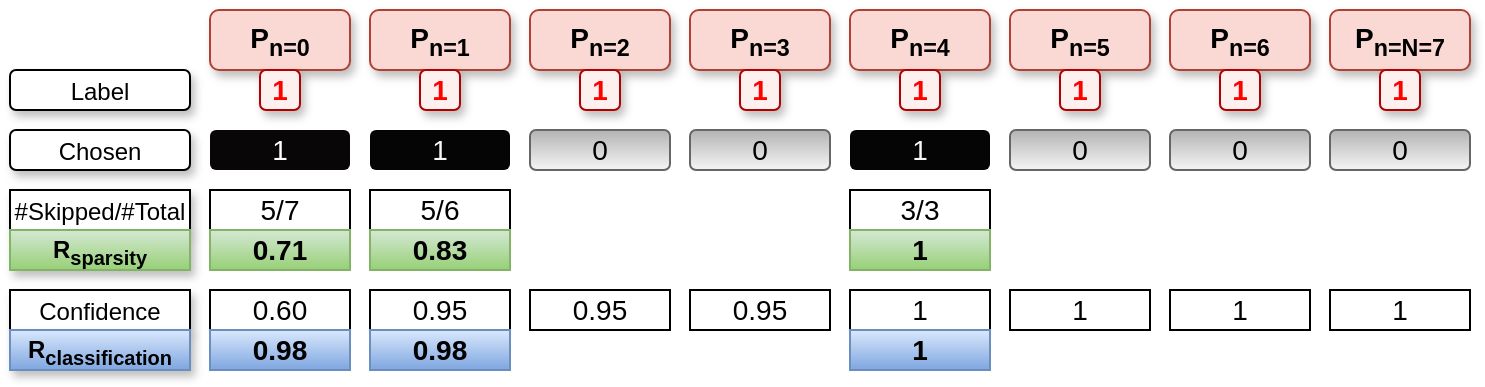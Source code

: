 <mxfile version="12.6.5" type="device"><diagram id="XeFRQzrSgNWgV1rw7Th0" name="Page-1"><mxGraphModel dx="1034" dy="912" grid="1" gridSize="10" guides="1" tooltips="1" connect="1" arrows="1" fold="1" page="1" pageScale="1" pageWidth="850" pageHeight="1100" math="0" shadow="0"><root><mxCell id="0"/><mxCell id="1" parent="0"/><mxCell id="bH2fDCCWMVYJde72GMnV-1" value="P&lt;sub&gt;n=0&lt;/sub&gt;" style="rounded=1;whiteSpace=wrap;html=1;fillColor=#fad9d5;strokeColor=#ae4132;fontStyle=1;fontSize=14;shadow=1;" parent="1" vertex="1"><mxGeometry x="110" y="200" width="70" height="30" as="geometry"/></mxCell><mxCell id="bH2fDCCWMVYJde72GMnV-2" value="P&lt;sub&gt;n=1&lt;/sub&gt;" style="rounded=1;whiteSpace=wrap;html=1;fillColor=#fad9d5;strokeColor=#ae4132;fontSize=14;fontStyle=1;shadow=1;" parent="1" vertex="1"><mxGeometry x="190" y="200" width="70" height="30" as="geometry"/></mxCell><mxCell id="bH2fDCCWMVYJde72GMnV-3" value="P&lt;sub&gt;n=2&lt;/sub&gt;" style="rounded=1;whiteSpace=wrap;html=1;fillColor=#fad9d5;strokeColor=#ae4132;fontSize=14;fontStyle=1;shadow=1;" parent="1" vertex="1"><mxGeometry x="270" y="200" width="70" height="30" as="geometry"/></mxCell><mxCell id="bH2fDCCWMVYJde72GMnV-4" value="P&lt;sub&gt;n=3&lt;/sub&gt;" style="rounded=1;whiteSpace=wrap;html=1;fillColor=#fad9d5;strokeColor=#ae4132;fontSize=14;fontStyle=1;shadow=1;" parent="1" vertex="1"><mxGeometry x="350" y="200" width="70" height="30" as="geometry"/></mxCell><mxCell id="bH2fDCCWMVYJde72GMnV-5" value="P&lt;sub&gt;n=4&lt;/sub&gt;" style="rounded=1;whiteSpace=wrap;html=1;fillColor=#fad9d5;strokeColor=#ae4132;fontSize=14;fontStyle=1;shadow=1;" parent="1" vertex="1"><mxGeometry x="430" y="200" width="70" height="30" as="geometry"/></mxCell><mxCell id="bH2fDCCWMVYJde72GMnV-6" value="P&lt;sub&gt;n=5&lt;/sub&gt;" style="rounded=1;whiteSpace=wrap;html=1;fillColor=#fad9d5;strokeColor=#ae4132;fontSize=14;fontStyle=1;shadow=1;" parent="1" vertex="1"><mxGeometry x="510" y="200" width="70" height="30" as="geometry"/></mxCell><mxCell id="bH2fDCCWMVYJde72GMnV-7" value="P&lt;sub&gt;n=6&lt;/sub&gt;" style="rounded=1;whiteSpace=wrap;html=1;fillColor=#fad9d5;strokeColor=#ae4132;fontSize=14;fontStyle=1;shadow=1;" parent="1" vertex="1"><mxGeometry x="590" y="200" width="70" height="30" as="geometry"/></mxCell><mxCell id="bH2fDCCWMVYJde72GMnV-8" value="P&lt;sub&gt;n=N=7&lt;/sub&gt;" style="rounded=1;whiteSpace=wrap;html=1;fillColor=#fad9d5;strokeColor=#ae4132;fontSize=14;fontStyle=1;shadow=1;" parent="1" vertex="1"><mxGeometry x="670" y="200" width="70" height="30" as="geometry"/></mxCell><mxCell id="bH2fDCCWMVYJde72GMnV-209" value="1" style="rounded=1;whiteSpace=wrap;html=1;fontSize=14;gradientColor=none;fillColor=#080606;strokeColor=none;fontColor=#FFFFFF;" parent="1" vertex="1"><mxGeometry x="110" y="260" width="70" height="20" as="geometry"/></mxCell><mxCell id="bH2fDCCWMVYJde72GMnV-211" value="0.60" style="rounded=0;whiteSpace=wrap;html=1;fontSize=14;" parent="1" vertex="1"><mxGeometry x="110" y="340" width="70" height="20" as="geometry"/></mxCell><mxCell id="bH2fDCCWMVYJde72GMnV-212" value="&lt;b&gt;0.98&lt;/b&gt;" style="rounded=0;whiteSpace=wrap;html=1;fontSize=14;fillColor=#dae8fc;strokeColor=#6c8ebf;gradientColor=#7ea6e0;" parent="1" vertex="1"><mxGeometry x="110" y="360" width="70" height="20" as="geometry"/></mxCell><mxCell id="bH2fDCCWMVYJde72GMnV-213" value="5/7" style="rounded=0;whiteSpace=wrap;html=1;fontSize=14;shadow=0;comic=0;glass=0;" parent="1" vertex="1"><mxGeometry x="110" y="290" width="70" height="20" as="geometry"/></mxCell><mxCell id="bH2fDCCWMVYJde72GMnV-214" value="&lt;b&gt;0.71&lt;/b&gt;" style="rounded=0;whiteSpace=wrap;html=1;fontSize=14;gradientColor=#97d077;fillColor=#d5e8d4;strokeColor=#82b366;gradientDirection=south;shadow=0;comic=0;glass=0;" parent="1" vertex="1"><mxGeometry x="110" y="310" width="70" height="20" as="geometry"/></mxCell><mxCell id="bH2fDCCWMVYJde72GMnV-215" value="&lt;font style=&quot;font-size: 12px&quot;&gt;Chosen&lt;/font&gt;" style="rounded=1;whiteSpace=wrap;html=1;fontSize=14;shadow=1;" parent="1" vertex="1"><mxGeometry x="10" y="260" width="90" height="20" as="geometry"/></mxCell><mxCell id="bH2fDCCWMVYJde72GMnV-217" value="&lt;font style=&quot;font-size: 12px&quot;&gt;Confidence&lt;/font&gt;" style="rounded=0;whiteSpace=wrap;html=1;fontSize=14;shadow=1;" parent="1" vertex="1"><mxGeometry x="10" y="340" width="90" height="20" as="geometry"/></mxCell><mxCell id="bH2fDCCWMVYJde72GMnV-218" value="&lt;b&gt;&lt;font style=&quot;font-size: 12px&quot;&gt;R&lt;sub&gt;classification&lt;/sub&gt;&lt;/font&gt;&lt;/b&gt;" style="rounded=0;whiteSpace=wrap;html=1;fontSize=14;gradientColor=#7ea6e0;fillColor=#dae8fc;strokeColor=#6c8ebf;shadow=1;" parent="1" vertex="1"><mxGeometry x="10" y="360" width="90" height="20" as="geometry"/></mxCell><mxCell id="bH2fDCCWMVYJde72GMnV-219" value="&lt;font style=&quot;font-size: 12px&quot;&gt;#Skipped/#Total&lt;/font&gt;" style="rounded=0;whiteSpace=wrap;html=1;fontSize=14;shadow=1;" parent="1" vertex="1"><mxGeometry x="10" y="290" width="90" height="20" as="geometry"/></mxCell><mxCell id="bH2fDCCWMVYJde72GMnV-220" value="&lt;b&gt;&lt;font style=&quot;font-size: 12px&quot;&gt;R&lt;sub&gt;sparsity&lt;/sub&gt;&lt;/font&gt;&lt;/b&gt;" style="rounded=0;whiteSpace=wrap;html=1;fontSize=14;gradientColor=#97d077;fillColor=#d5e8d4;strokeColor=#82b366;shadow=1;" parent="1" vertex="1"><mxGeometry x="10" y="310" width="90" height="20" as="geometry"/></mxCell><mxCell id="bH2fDCCWMVYJde72GMnV-221" value="1" style="rounded=1;whiteSpace=wrap;html=1;fontSize=14;gradientColor=none;fillColor=#050505;strokeColor=none;fontColor=#F7F7F7;" parent="1" vertex="1"><mxGeometry x="190" y="260" width="70" height="20" as="geometry"/></mxCell><mxCell id="bH2fDCCWMVYJde72GMnV-223" value="0.95" style="rounded=0;whiteSpace=wrap;html=1;fontSize=14;" parent="1" vertex="1"><mxGeometry x="190" y="340" width="70" height="20" as="geometry"/></mxCell><mxCell id="bH2fDCCWMVYJde72GMnV-224" value="&lt;b&gt;0.98&lt;/b&gt;" style="rounded=0;whiteSpace=wrap;html=1;fontSize=14;gradientColor=#7ea6e0;fillColor=#dae8fc;strokeColor=#6c8ebf;" parent="1" vertex="1"><mxGeometry x="190" y="360" width="70" height="20" as="geometry"/></mxCell><mxCell id="bH2fDCCWMVYJde72GMnV-225" value="5/6" style="rounded=0;whiteSpace=wrap;html=1;fontSize=14;" parent="1" vertex="1"><mxGeometry x="190" y="290" width="70" height="20" as="geometry"/></mxCell><mxCell id="bH2fDCCWMVYJde72GMnV-226" value="&lt;b&gt;0.83&lt;/b&gt;" style="rounded=0;whiteSpace=wrap;html=1;fontSize=14;gradientColor=#97d077;fillColor=#d5e8d4;strokeColor=#82b366;gradientDirection=south;" parent="1" vertex="1"><mxGeometry x="190" y="310" width="70" height="20" as="geometry"/></mxCell><mxCell id="bH2fDCCWMVYJde72GMnV-227" value="0" style="rounded=1;whiteSpace=wrap;html=1;fontSize=14;gradientColor=#b3b3b3;fillColor=#f5f5f5;strokeColor=#666666;gradientDirection=north;" parent="1" vertex="1"><mxGeometry x="270" y="260" width="70" height="20" as="geometry"/></mxCell><mxCell id="bH2fDCCWMVYJde72GMnV-229" value="0.95" style="rounded=0;whiteSpace=wrap;html=1;fontSize=14;" parent="1" vertex="1"><mxGeometry x="270" y="340" width="70" height="20" as="geometry"/></mxCell><mxCell id="bH2fDCCWMVYJde72GMnV-233" value="0" style="rounded=1;whiteSpace=wrap;html=1;fontSize=14;gradientColor=#b3b3b3;fillColor=#f5f5f5;strokeColor=#666666;gradientDirection=north;" parent="1" vertex="1"><mxGeometry x="350" y="260" width="70" height="20" as="geometry"/></mxCell><mxCell id="bH2fDCCWMVYJde72GMnV-235" value="0.95" style="rounded=0;whiteSpace=wrap;html=1;fontSize=14;" parent="1" vertex="1"><mxGeometry x="350" y="340" width="70" height="20" as="geometry"/></mxCell><mxCell id="bH2fDCCWMVYJde72GMnV-239" value="1" style="rounded=1;whiteSpace=wrap;html=1;fontSize=14;gradientColor=none;fillColor=#050505;strokeColor=none;fontColor=#F7F7F7;" parent="1" vertex="1"><mxGeometry x="430" y="260" width="70" height="20" as="geometry"/></mxCell><mxCell id="bH2fDCCWMVYJde72GMnV-241" value="1" style="rounded=0;whiteSpace=wrap;html=1;fontSize=14;" parent="1" vertex="1"><mxGeometry x="430" y="340" width="70" height="20" as="geometry"/></mxCell><mxCell id="bH2fDCCWMVYJde72GMnV-242" value="&lt;b&gt;1&lt;/b&gt;" style="rounded=0;whiteSpace=wrap;html=1;fontSize=14;gradientColor=#7ea6e0;fillColor=#dae8fc;strokeColor=#6c8ebf;" parent="1" vertex="1"><mxGeometry x="430" y="360" width="70" height="20" as="geometry"/></mxCell><mxCell id="bH2fDCCWMVYJde72GMnV-243" value="3/3" style="rounded=0;whiteSpace=wrap;html=1;fontSize=14;" parent="1" vertex="1"><mxGeometry x="430" y="290" width="70" height="20" as="geometry"/></mxCell><mxCell id="bH2fDCCWMVYJde72GMnV-244" value="&lt;b&gt;1&lt;/b&gt;" style="rounded=0;whiteSpace=wrap;html=1;fontSize=14;gradientColor=#97d077;fillColor=#d5e8d4;strokeColor=#82b366;gradientDirection=south;" parent="1" vertex="1"><mxGeometry x="430" y="310" width="70" height="20" as="geometry"/></mxCell><mxCell id="bH2fDCCWMVYJde72GMnV-245" value="0" style="rounded=1;whiteSpace=wrap;html=1;fontSize=14;gradientColor=#b3b3b3;fillColor=#f5f5f5;strokeColor=#666666;gradientDirection=north;" parent="1" vertex="1"><mxGeometry x="510" y="260" width="70" height="20" as="geometry"/></mxCell><mxCell id="bH2fDCCWMVYJde72GMnV-247" value="1" style="rounded=0;whiteSpace=wrap;html=1;fontSize=14;" parent="1" vertex="1"><mxGeometry x="510" y="340" width="70" height="20" as="geometry"/></mxCell><mxCell id="bH2fDCCWMVYJde72GMnV-251" value="0" style="rounded=1;whiteSpace=wrap;html=1;fontSize=14;gradientColor=#b3b3b3;fillColor=#f5f5f5;strokeColor=#666666;gradientDirection=north;" parent="1" vertex="1"><mxGeometry x="590" y="260" width="70" height="20" as="geometry"/></mxCell><mxCell id="bH2fDCCWMVYJde72GMnV-253" value="1" style="rounded=0;whiteSpace=wrap;html=1;fontSize=14;" parent="1" vertex="1"><mxGeometry x="590" y="340" width="70" height="20" as="geometry"/></mxCell><mxCell id="bH2fDCCWMVYJde72GMnV-257" value="0" style="rounded=1;whiteSpace=wrap;html=1;fontSize=14;gradientColor=#b3b3b3;fillColor=#f5f5f5;strokeColor=#666666;gradientDirection=north;" parent="1" vertex="1"><mxGeometry x="670" y="260" width="70" height="20" as="geometry"/></mxCell><mxCell id="bH2fDCCWMVYJde72GMnV-259" value="1" style="rounded=0;whiteSpace=wrap;html=1;fontSize=14;" parent="1" vertex="1"><mxGeometry x="670" y="340" width="70" height="20" as="geometry"/></mxCell><mxCell id="bH2fDCCWMVYJde72GMnV-269" value="1" style="rounded=1;whiteSpace=wrap;html=1;fontSize=14;fillColor=#FFF0F0;strokeColor=#B20000;fontColor=#FF0000;fontStyle=1;shadow=1;" parent="1" vertex="1"><mxGeometry x="135" y="230" width="20" height="20" as="geometry"/></mxCell><mxCell id="bH2fDCCWMVYJde72GMnV-270" value="&lt;font style=&quot;font-size: 12px&quot;&gt;Label&lt;/font&gt;" style="rounded=1;whiteSpace=wrap;html=1;fontSize=14;glass=0;comic=0;shadow=1;" parent="1" vertex="1"><mxGeometry x="10" y="230" width="90" height="20" as="geometry"/></mxCell><mxCell id="bH2fDCCWMVYJde72GMnV-279" value="1" style="rounded=1;whiteSpace=wrap;html=1;fontSize=14;fillColor=#FFF0F0;strokeColor=#B20000;fontColor=#FF0000;fontStyle=1;shadow=1;" parent="1" vertex="1"><mxGeometry x="215" y="230" width="20" height="20" as="geometry"/></mxCell><mxCell id="bH2fDCCWMVYJde72GMnV-280" value="1" style="rounded=1;whiteSpace=wrap;html=1;fontSize=14;fillColor=#FFF0F0;strokeColor=#B20000;fontColor=#FF0000;fontStyle=1;shadow=1;" parent="1" vertex="1"><mxGeometry x="295" y="230" width="20" height="20" as="geometry"/></mxCell><mxCell id="bH2fDCCWMVYJde72GMnV-281" value="1" style="rounded=1;whiteSpace=wrap;html=1;fontSize=14;fillColor=#FFF0F0;strokeColor=#B20000;fontColor=#FF0000;fontStyle=1;shadow=1;" parent="1" vertex="1"><mxGeometry x="375" y="230" width="20" height="20" as="geometry"/></mxCell><mxCell id="bH2fDCCWMVYJde72GMnV-282" value="1" style="rounded=1;whiteSpace=wrap;html=1;fontSize=14;fillColor=#FFF0F0;strokeColor=#B20000;fontColor=#FF0000;fontStyle=1;shadow=1;" parent="1" vertex="1"><mxGeometry x="455" y="230" width="20" height="20" as="geometry"/></mxCell><mxCell id="bH2fDCCWMVYJde72GMnV-283" value="1" style="rounded=1;whiteSpace=wrap;html=1;fontSize=14;fillColor=#FFF0F0;strokeColor=#B20000;fontColor=#FF0000;fontStyle=1;shadow=1;" parent="1" vertex="1"><mxGeometry x="535" y="230" width="20" height="20" as="geometry"/></mxCell><mxCell id="bH2fDCCWMVYJde72GMnV-284" value="1" style="rounded=1;whiteSpace=wrap;html=1;fontSize=14;fillColor=#FFF0F0;strokeColor=#B20000;fontColor=#FF0000;fontStyle=1;shadow=1;" parent="1" vertex="1"><mxGeometry x="615" y="230" width="20" height="20" as="geometry"/></mxCell><mxCell id="bH2fDCCWMVYJde72GMnV-285" value="1" style="rounded=1;whiteSpace=wrap;html=1;fontSize=14;fillColor=#FFF0F0;strokeColor=#B20000;fontColor=#FF0000;fontStyle=1;shadow=1;" parent="1" vertex="1"><mxGeometry x="695" y="230" width="20" height="20" as="geometry"/></mxCell></root></mxGraphModel></diagram></mxfile>